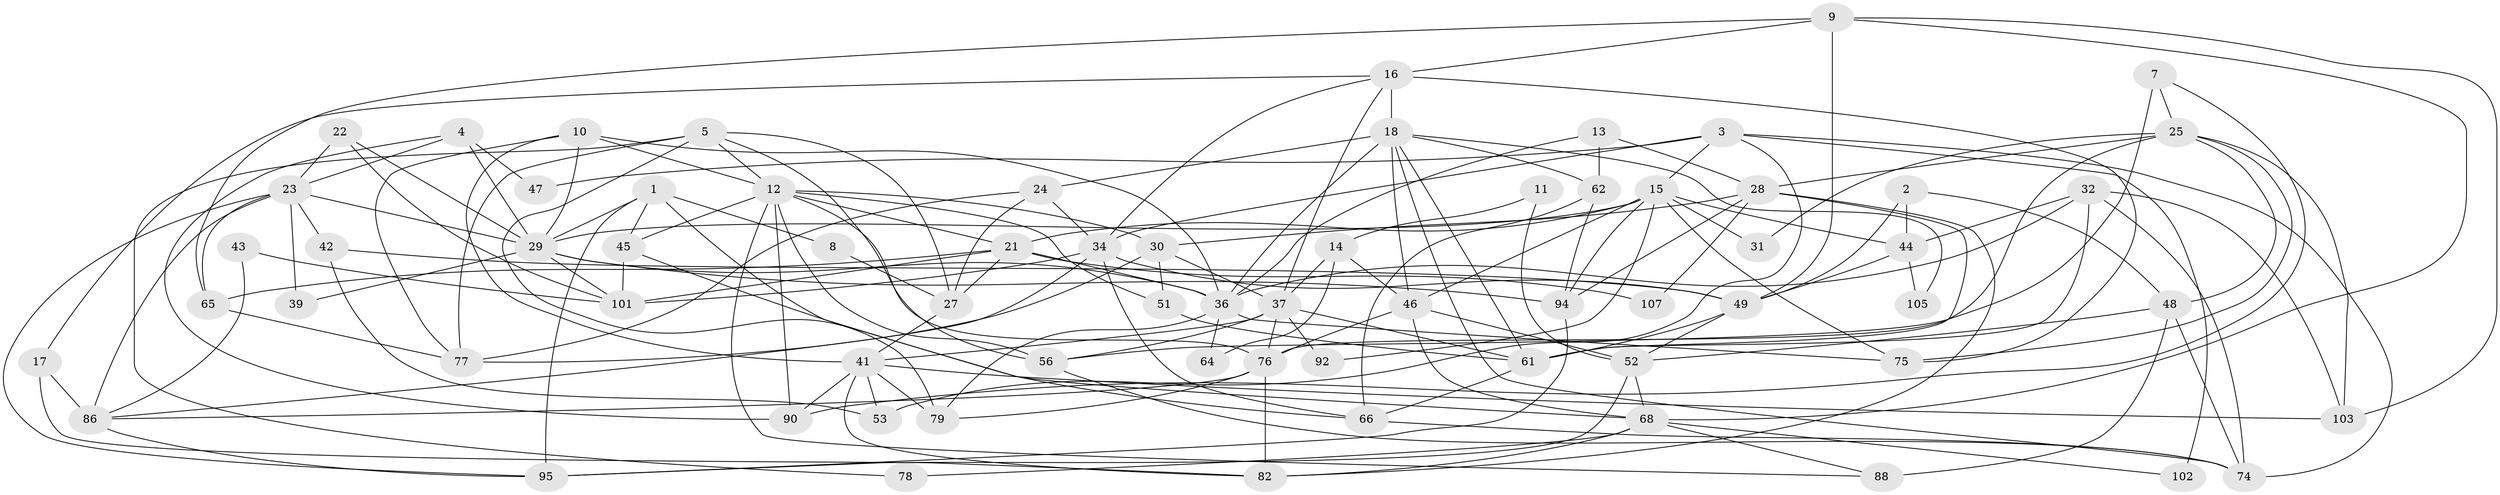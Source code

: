 // Generated by graph-tools (version 1.1) at 2025/52/02/27/25 19:52:08]
// undirected, 69 vertices, 168 edges
graph export_dot {
graph [start="1"]
  node [color=gray90,style=filled];
  1 [super="+87"];
  2 [super="+85"];
  3 [super="+38"];
  4;
  5 [super="+6"];
  7 [super="+89"];
  8 [super="+60"];
  9 [super="+54"];
  10 [super="+20"];
  11;
  12 [super="+67"];
  13;
  14;
  15 [super="+100"];
  16 [super="+19"];
  17 [super="+26"];
  18 [super="+73"];
  21 [super="+58"];
  22 [super="+55"];
  23 [super="+35"];
  24;
  25 [super="+33"];
  27 [super="+99"];
  28 [super="+96"];
  29 [super="+106"];
  30 [super="+81"];
  31;
  32 [super="+80"];
  34 [super="+63"];
  36 [super="+93"];
  37 [super="+40"];
  39;
  41 [super="+98"];
  42;
  43;
  44;
  45;
  46 [super="+71"];
  47;
  48 [super="+57"];
  49 [super="+50"];
  51;
  52 [super="+59"];
  53;
  56 [super="+69"];
  61 [super="+97"];
  62 [super="+70"];
  64;
  65;
  66 [super="+84"];
  68 [super="+72"];
  74 [super="+104"];
  75;
  76 [super="+83"];
  77;
  78;
  79;
  82;
  86 [super="+91"];
  88;
  90;
  92;
  94;
  95;
  101;
  102;
  103;
  105;
  107;
  1 -- 29;
  1 -- 66;
  1 -- 45;
  1 -- 95;
  1 -- 8;
  2 -- 44;
  2 -- 48;
  2 -- 49;
  3 -- 34;
  3 -- 53;
  3 -- 102;
  3 -- 47;
  3 -- 15;
  3 -- 74;
  4 -- 90;
  4 -- 23;
  4 -- 29 [weight=2];
  4 -- 47;
  5 -- 77;
  5 -- 27;
  5 -- 56;
  5 -- 78;
  5 -- 79;
  5 -- 12;
  7 -- 56 [weight=2];
  7 -- 25;
  7 -- 90;
  8 -- 27 [weight=2];
  9 -- 65;
  9 -- 68;
  9 -- 16;
  9 -- 103;
  9 -- 49;
  10 -- 12;
  10 -- 36;
  10 -- 41;
  10 -- 77;
  10 -- 29;
  11 -- 14;
  11 -- 52;
  12 -- 45;
  12 -- 88;
  12 -- 56;
  12 -- 51;
  12 -- 21;
  12 -- 90;
  12 -- 30;
  12 -- 76;
  13 -- 62;
  13 -- 36;
  13 -- 28;
  14 -- 64;
  14 -- 37;
  14 -- 46;
  15 -- 75;
  15 -- 31;
  15 -- 21;
  15 -- 44;
  15 -- 92;
  15 -- 94;
  15 -- 29;
  15 -- 46;
  16 -- 17;
  16 -- 18 [weight=2];
  16 -- 37;
  16 -- 75;
  16 -- 34;
  17 -- 82;
  17 -- 86;
  18 -- 61;
  18 -- 36;
  18 -- 105;
  18 -- 74;
  18 -- 24;
  18 -- 62;
  18 -- 46;
  21 -- 65;
  21 -- 27;
  21 -- 101;
  21 -- 107;
  21 -- 36;
  22 -- 101;
  22 -- 29;
  22 -- 23;
  23 -- 65;
  23 -- 39;
  23 -- 42;
  23 -- 95;
  23 -- 29;
  23 -- 86;
  24 -- 27;
  24 -- 77;
  24 -- 34;
  25 -- 31;
  25 -- 75;
  25 -- 103;
  25 -- 48;
  25 -- 28;
  25 -- 76;
  27 -- 41;
  28 -- 82;
  28 -- 61;
  28 -- 107;
  28 -- 94;
  28 -- 30;
  29 -- 39;
  29 -- 101;
  29 -- 36;
  29 -- 94;
  30 -- 51;
  30 -- 77;
  30 -- 37;
  32 -- 36;
  32 -- 61;
  32 -- 44;
  32 -- 103;
  32 -- 74;
  34 -- 101;
  34 -- 49;
  34 -- 66;
  34 -- 86;
  36 -- 79;
  36 -- 75;
  36 -- 64;
  37 -- 56;
  37 -- 92;
  37 -- 61;
  37 -- 41;
  37 -- 76;
  41 -- 103;
  41 -- 53;
  41 -- 79;
  41 -- 82;
  41 -- 90;
  42 -- 53;
  42 -- 49;
  43 -- 101;
  43 -- 86;
  44 -- 49;
  44 -- 105;
  45 -- 101;
  45 -- 68;
  46 -- 68;
  46 -- 52 [weight=2];
  46 -- 76;
  48 -- 52;
  48 -- 74 [weight=2];
  48 -- 88 [weight=2];
  49 -- 61;
  49 -- 52 [weight=2];
  51 -- 61;
  52 -- 68;
  52 -- 95;
  56 -- 74;
  61 -- 66;
  62 -- 94;
  62 -- 66;
  65 -- 77;
  66 -- 74;
  68 -- 82;
  68 -- 88;
  68 -- 102;
  68 -- 78;
  76 -- 79;
  76 -- 82;
  76 -- 86;
  86 -- 95;
  94 -- 95;
}
